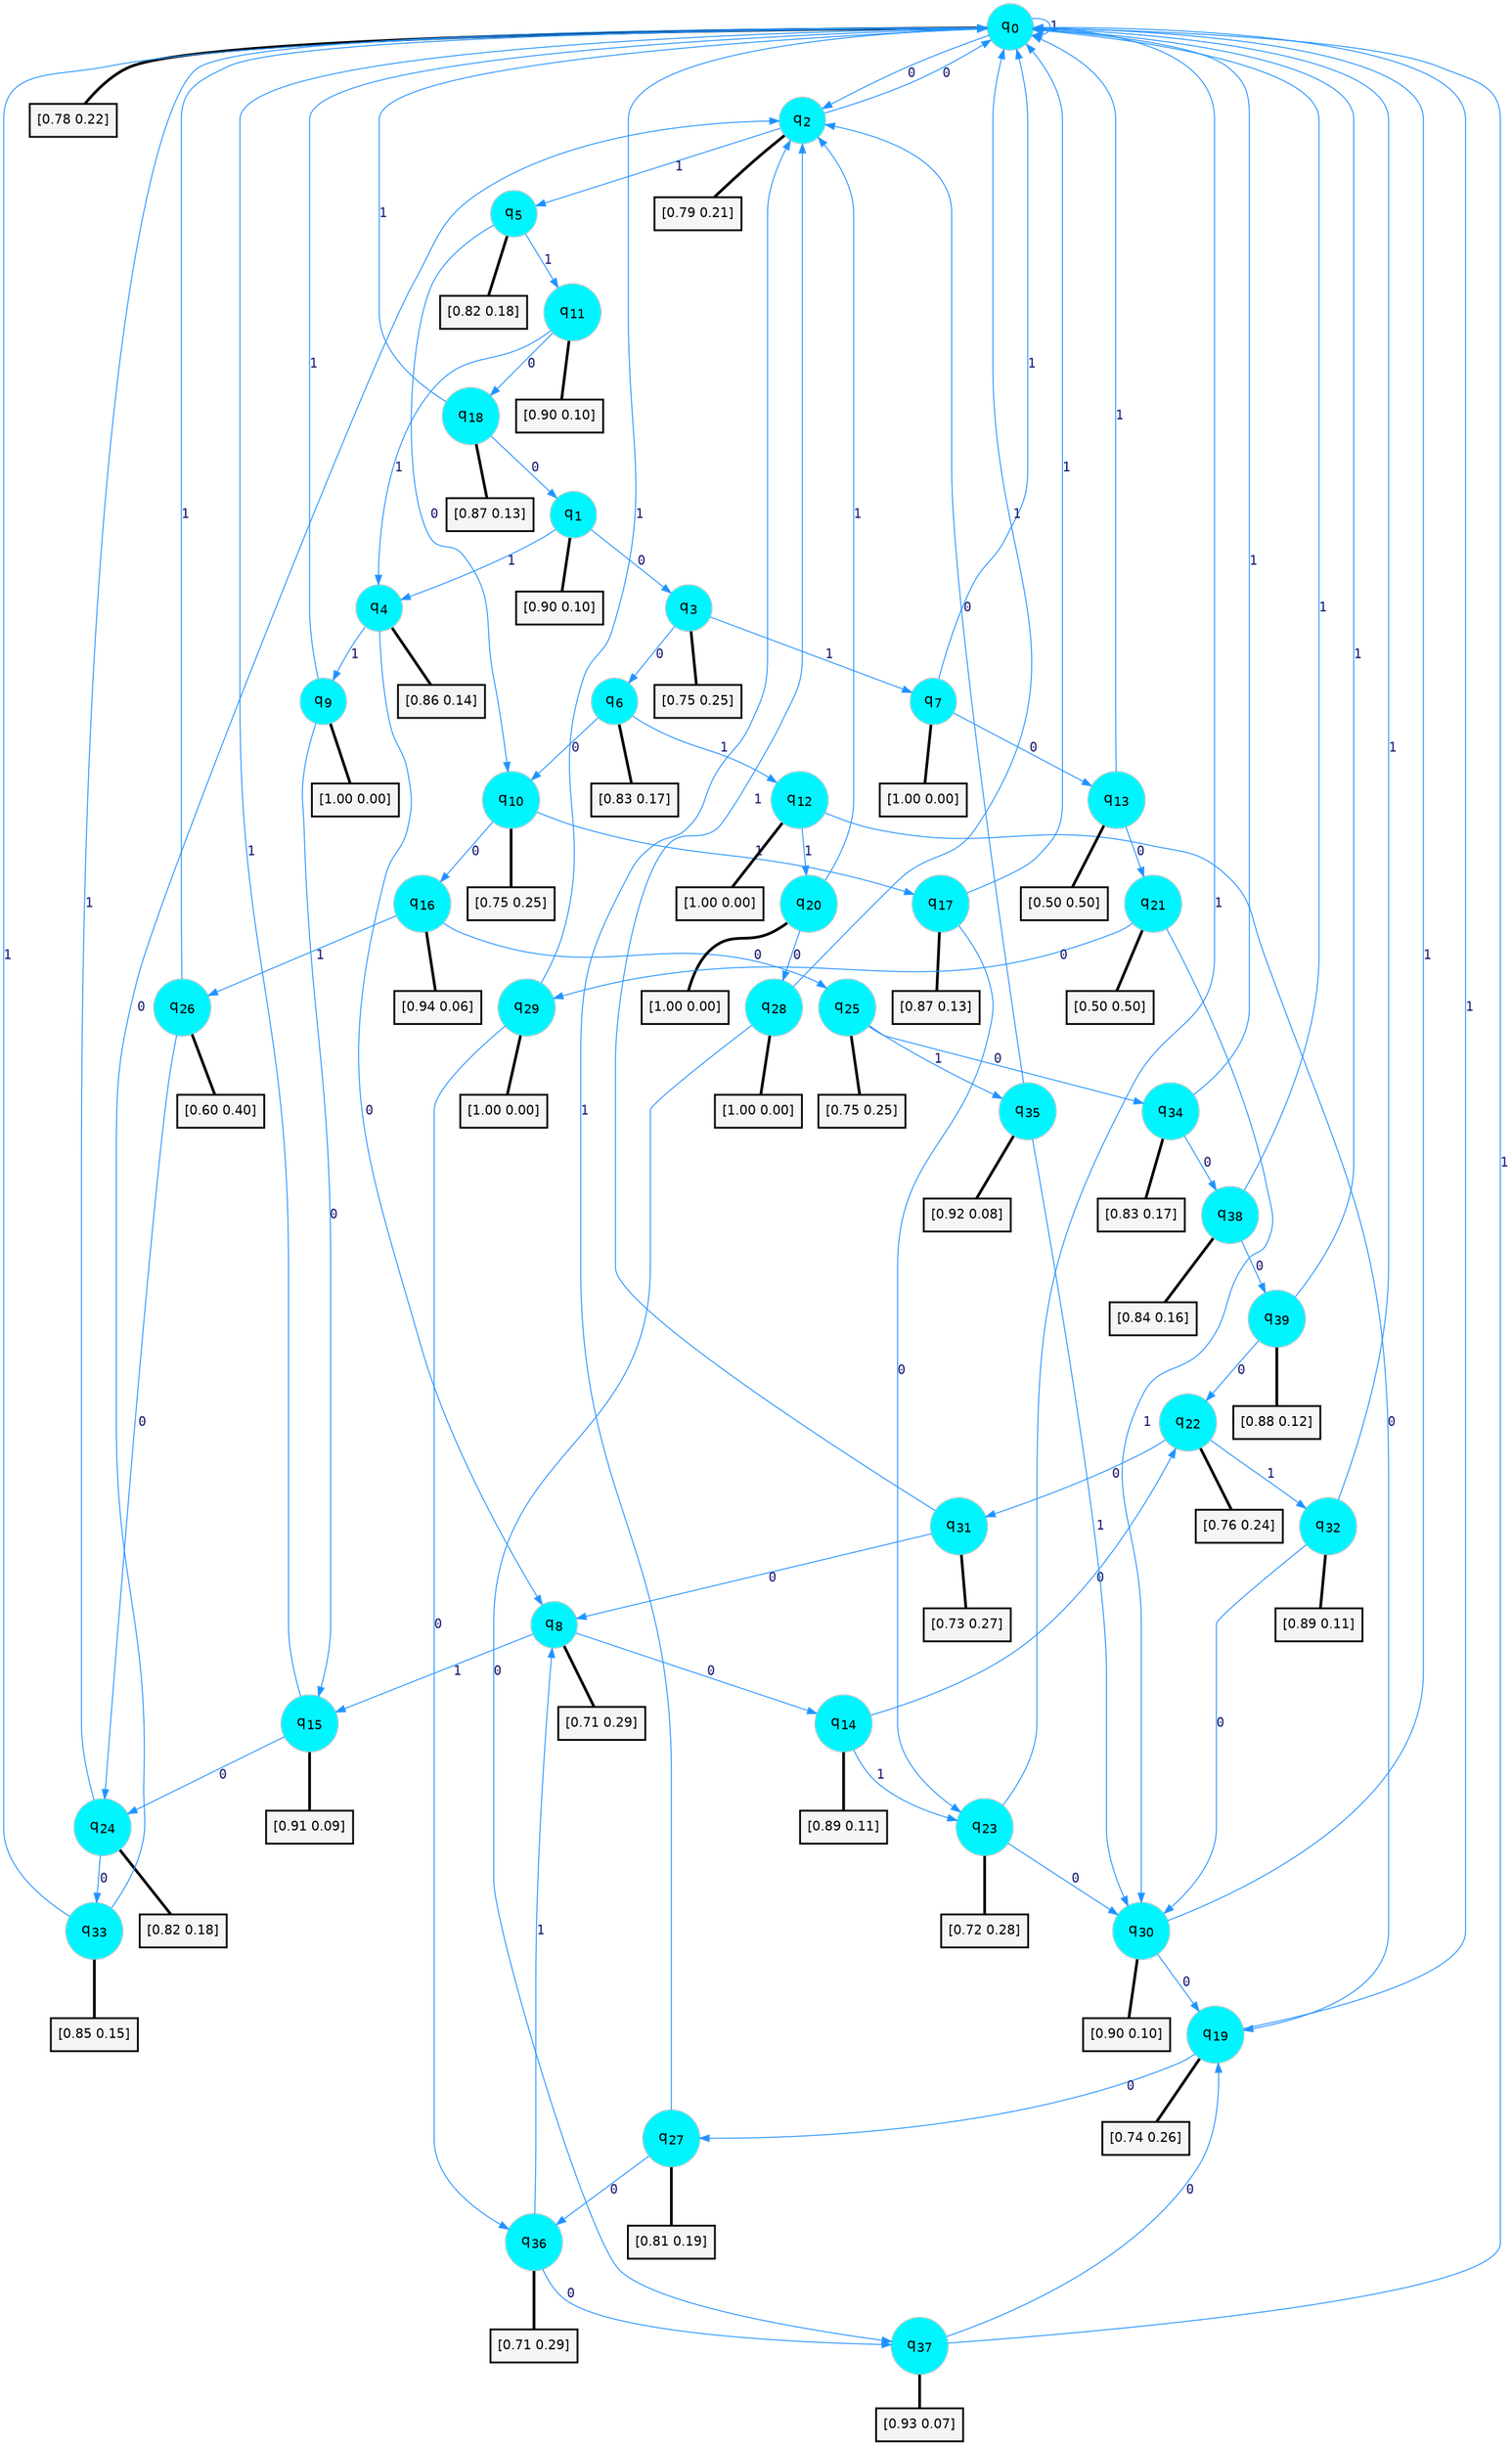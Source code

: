 digraph G {
graph [
bgcolor=transparent, dpi=300, rankdir=TD, size="40,25"];
node [
color=gray, fillcolor=turquoise1, fontcolor=black, fontname=Helvetica, fontsize=16, fontweight=bold, shape=circle, style=filled];
edge [
arrowsize=1, color=dodgerblue1, fontcolor=midnightblue, fontname=courier, fontweight=bold, penwidth=1, style=solid, weight=20];
0[label=<q<SUB>0</SUB>>];
1[label=<q<SUB>1</SUB>>];
2[label=<q<SUB>2</SUB>>];
3[label=<q<SUB>3</SUB>>];
4[label=<q<SUB>4</SUB>>];
5[label=<q<SUB>5</SUB>>];
6[label=<q<SUB>6</SUB>>];
7[label=<q<SUB>7</SUB>>];
8[label=<q<SUB>8</SUB>>];
9[label=<q<SUB>9</SUB>>];
10[label=<q<SUB>10</SUB>>];
11[label=<q<SUB>11</SUB>>];
12[label=<q<SUB>12</SUB>>];
13[label=<q<SUB>13</SUB>>];
14[label=<q<SUB>14</SUB>>];
15[label=<q<SUB>15</SUB>>];
16[label=<q<SUB>16</SUB>>];
17[label=<q<SUB>17</SUB>>];
18[label=<q<SUB>18</SUB>>];
19[label=<q<SUB>19</SUB>>];
20[label=<q<SUB>20</SUB>>];
21[label=<q<SUB>21</SUB>>];
22[label=<q<SUB>22</SUB>>];
23[label=<q<SUB>23</SUB>>];
24[label=<q<SUB>24</SUB>>];
25[label=<q<SUB>25</SUB>>];
26[label=<q<SUB>26</SUB>>];
27[label=<q<SUB>27</SUB>>];
28[label=<q<SUB>28</SUB>>];
29[label=<q<SUB>29</SUB>>];
30[label=<q<SUB>30</SUB>>];
31[label=<q<SUB>31</SUB>>];
32[label=<q<SUB>32</SUB>>];
33[label=<q<SUB>33</SUB>>];
34[label=<q<SUB>34</SUB>>];
35[label=<q<SUB>35</SUB>>];
36[label=<q<SUB>36</SUB>>];
37[label=<q<SUB>37</SUB>>];
38[label=<q<SUB>38</SUB>>];
39[label=<q<SUB>39</SUB>>];
40[label="[0.78 0.22]", shape=box,fontcolor=black, fontname=Helvetica, fontsize=14, penwidth=2, fillcolor=whitesmoke,color=black];
41[label="[0.90 0.10]", shape=box,fontcolor=black, fontname=Helvetica, fontsize=14, penwidth=2, fillcolor=whitesmoke,color=black];
42[label="[0.79 0.21]", shape=box,fontcolor=black, fontname=Helvetica, fontsize=14, penwidth=2, fillcolor=whitesmoke,color=black];
43[label="[0.75 0.25]", shape=box,fontcolor=black, fontname=Helvetica, fontsize=14, penwidth=2, fillcolor=whitesmoke,color=black];
44[label="[0.86 0.14]", shape=box,fontcolor=black, fontname=Helvetica, fontsize=14, penwidth=2, fillcolor=whitesmoke,color=black];
45[label="[0.82 0.18]", shape=box,fontcolor=black, fontname=Helvetica, fontsize=14, penwidth=2, fillcolor=whitesmoke,color=black];
46[label="[0.83 0.17]", shape=box,fontcolor=black, fontname=Helvetica, fontsize=14, penwidth=2, fillcolor=whitesmoke,color=black];
47[label="[1.00 0.00]", shape=box,fontcolor=black, fontname=Helvetica, fontsize=14, penwidth=2, fillcolor=whitesmoke,color=black];
48[label="[0.71 0.29]", shape=box,fontcolor=black, fontname=Helvetica, fontsize=14, penwidth=2, fillcolor=whitesmoke,color=black];
49[label="[1.00 0.00]", shape=box,fontcolor=black, fontname=Helvetica, fontsize=14, penwidth=2, fillcolor=whitesmoke,color=black];
50[label="[0.75 0.25]", shape=box,fontcolor=black, fontname=Helvetica, fontsize=14, penwidth=2, fillcolor=whitesmoke,color=black];
51[label="[0.90 0.10]", shape=box,fontcolor=black, fontname=Helvetica, fontsize=14, penwidth=2, fillcolor=whitesmoke,color=black];
52[label="[1.00 0.00]", shape=box,fontcolor=black, fontname=Helvetica, fontsize=14, penwidth=2, fillcolor=whitesmoke,color=black];
53[label="[0.50 0.50]", shape=box,fontcolor=black, fontname=Helvetica, fontsize=14, penwidth=2, fillcolor=whitesmoke,color=black];
54[label="[0.89 0.11]", shape=box,fontcolor=black, fontname=Helvetica, fontsize=14, penwidth=2, fillcolor=whitesmoke,color=black];
55[label="[0.91 0.09]", shape=box,fontcolor=black, fontname=Helvetica, fontsize=14, penwidth=2, fillcolor=whitesmoke,color=black];
56[label="[0.94 0.06]", shape=box,fontcolor=black, fontname=Helvetica, fontsize=14, penwidth=2, fillcolor=whitesmoke,color=black];
57[label="[0.87 0.13]", shape=box,fontcolor=black, fontname=Helvetica, fontsize=14, penwidth=2, fillcolor=whitesmoke,color=black];
58[label="[0.87 0.13]", shape=box,fontcolor=black, fontname=Helvetica, fontsize=14, penwidth=2, fillcolor=whitesmoke,color=black];
59[label="[0.74 0.26]", shape=box,fontcolor=black, fontname=Helvetica, fontsize=14, penwidth=2, fillcolor=whitesmoke,color=black];
60[label="[1.00 0.00]", shape=box,fontcolor=black, fontname=Helvetica, fontsize=14, penwidth=2, fillcolor=whitesmoke,color=black];
61[label="[0.50 0.50]", shape=box,fontcolor=black, fontname=Helvetica, fontsize=14, penwidth=2, fillcolor=whitesmoke,color=black];
62[label="[0.76 0.24]", shape=box,fontcolor=black, fontname=Helvetica, fontsize=14, penwidth=2, fillcolor=whitesmoke,color=black];
63[label="[0.72 0.28]", shape=box,fontcolor=black, fontname=Helvetica, fontsize=14, penwidth=2, fillcolor=whitesmoke,color=black];
64[label="[0.82 0.18]", shape=box,fontcolor=black, fontname=Helvetica, fontsize=14, penwidth=2, fillcolor=whitesmoke,color=black];
65[label="[0.75 0.25]", shape=box,fontcolor=black, fontname=Helvetica, fontsize=14, penwidth=2, fillcolor=whitesmoke,color=black];
66[label="[0.60 0.40]", shape=box,fontcolor=black, fontname=Helvetica, fontsize=14, penwidth=2, fillcolor=whitesmoke,color=black];
67[label="[0.81 0.19]", shape=box,fontcolor=black, fontname=Helvetica, fontsize=14, penwidth=2, fillcolor=whitesmoke,color=black];
68[label="[1.00 0.00]", shape=box,fontcolor=black, fontname=Helvetica, fontsize=14, penwidth=2, fillcolor=whitesmoke,color=black];
69[label="[1.00 0.00]", shape=box,fontcolor=black, fontname=Helvetica, fontsize=14, penwidth=2, fillcolor=whitesmoke,color=black];
70[label="[0.90 0.10]", shape=box,fontcolor=black, fontname=Helvetica, fontsize=14, penwidth=2, fillcolor=whitesmoke,color=black];
71[label="[0.73 0.27]", shape=box,fontcolor=black, fontname=Helvetica, fontsize=14, penwidth=2, fillcolor=whitesmoke,color=black];
72[label="[0.89 0.11]", shape=box,fontcolor=black, fontname=Helvetica, fontsize=14, penwidth=2, fillcolor=whitesmoke,color=black];
73[label="[0.85 0.15]", shape=box,fontcolor=black, fontname=Helvetica, fontsize=14, penwidth=2, fillcolor=whitesmoke,color=black];
74[label="[0.83 0.17]", shape=box,fontcolor=black, fontname=Helvetica, fontsize=14, penwidth=2, fillcolor=whitesmoke,color=black];
75[label="[0.92 0.08]", shape=box,fontcolor=black, fontname=Helvetica, fontsize=14, penwidth=2, fillcolor=whitesmoke,color=black];
76[label="[0.71 0.29]", shape=box,fontcolor=black, fontname=Helvetica, fontsize=14, penwidth=2, fillcolor=whitesmoke,color=black];
77[label="[0.93 0.07]", shape=box,fontcolor=black, fontname=Helvetica, fontsize=14, penwidth=2, fillcolor=whitesmoke,color=black];
78[label="[0.84 0.16]", shape=box,fontcolor=black, fontname=Helvetica, fontsize=14, penwidth=2, fillcolor=whitesmoke,color=black];
79[label="[0.88 0.12]", shape=box,fontcolor=black, fontname=Helvetica, fontsize=14, penwidth=2, fillcolor=whitesmoke,color=black];
0->2 [label=0];
0->0 [label=1];
0->40 [arrowhead=none, penwidth=3,color=black];
1->3 [label=0];
1->4 [label=1];
1->41 [arrowhead=none, penwidth=3,color=black];
2->0 [label=0];
2->5 [label=1];
2->42 [arrowhead=none, penwidth=3,color=black];
3->6 [label=0];
3->7 [label=1];
3->43 [arrowhead=none, penwidth=3,color=black];
4->8 [label=0];
4->9 [label=1];
4->44 [arrowhead=none, penwidth=3,color=black];
5->10 [label=0];
5->11 [label=1];
5->45 [arrowhead=none, penwidth=3,color=black];
6->10 [label=0];
6->12 [label=1];
6->46 [arrowhead=none, penwidth=3,color=black];
7->13 [label=0];
7->0 [label=1];
7->47 [arrowhead=none, penwidth=3,color=black];
8->14 [label=0];
8->15 [label=1];
8->48 [arrowhead=none, penwidth=3,color=black];
9->15 [label=0];
9->0 [label=1];
9->49 [arrowhead=none, penwidth=3,color=black];
10->16 [label=0];
10->17 [label=1];
10->50 [arrowhead=none, penwidth=3,color=black];
11->18 [label=0];
11->4 [label=1];
11->51 [arrowhead=none, penwidth=3,color=black];
12->19 [label=0];
12->20 [label=1];
12->52 [arrowhead=none, penwidth=3,color=black];
13->21 [label=0];
13->0 [label=1];
13->53 [arrowhead=none, penwidth=3,color=black];
14->22 [label=0];
14->23 [label=1];
14->54 [arrowhead=none, penwidth=3,color=black];
15->24 [label=0];
15->0 [label=1];
15->55 [arrowhead=none, penwidth=3,color=black];
16->25 [label=0];
16->26 [label=1];
16->56 [arrowhead=none, penwidth=3,color=black];
17->23 [label=0];
17->0 [label=1];
17->57 [arrowhead=none, penwidth=3,color=black];
18->1 [label=0];
18->0 [label=1];
18->58 [arrowhead=none, penwidth=3,color=black];
19->27 [label=0];
19->0 [label=1];
19->59 [arrowhead=none, penwidth=3,color=black];
20->28 [label=0];
20->2 [label=1];
20->60 [arrowhead=none, penwidth=3,color=black];
21->29 [label=0];
21->30 [label=1];
21->61 [arrowhead=none, penwidth=3,color=black];
22->31 [label=0];
22->32 [label=1];
22->62 [arrowhead=none, penwidth=3,color=black];
23->30 [label=0];
23->0 [label=1];
23->63 [arrowhead=none, penwidth=3,color=black];
24->33 [label=0];
24->0 [label=1];
24->64 [arrowhead=none, penwidth=3,color=black];
25->34 [label=0];
25->35 [label=1];
25->65 [arrowhead=none, penwidth=3,color=black];
26->24 [label=0];
26->0 [label=1];
26->66 [arrowhead=none, penwidth=3,color=black];
27->36 [label=0];
27->2 [label=1];
27->67 [arrowhead=none, penwidth=3,color=black];
28->37 [label=0];
28->0 [label=1];
28->68 [arrowhead=none, penwidth=3,color=black];
29->36 [label=0];
29->0 [label=1];
29->69 [arrowhead=none, penwidth=3,color=black];
30->19 [label=0];
30->0 [label=1];
30->70 [arrowhead=none, penwidth=3,color=black];
31->8 [label=0];
31->2 [label=1];
31->71 [arrowhead=none, penwidth=3,color=black];
32->30 [label=0];
32->0 [label=1];
32->72 [arrowhead=none, penwidth=3,color=black];
33->2 [label=0];
33->0 [label=1];
33->73 [arrowhead=none, penwidth=3,color=black];
34->38 [label=0];
34->0 [label=1];
34->74 [arrowhead=none, penwidth=3,color=black];
35->2 [label=0];
35->30 [label=1];
35->75 [arrowhead=none, penwidth=3,color=black];
36->37 [label=0];
36->8 [label=1];
36->76 [arrowhead=none, penwidth=3,color=black];
37->19 [label=0];
37->0 [label=1];
37->77 [arrowhead=none, penwidth=3,color=black];
38->39 [label=0];
38->0 [label=1];
38->78 [arrowhead=none, penwidth=3,color=black];
39->22 [label=0];
39->0 [label=1];
39->79 [arrowhead=none, penwidth=3,color=black];
}
